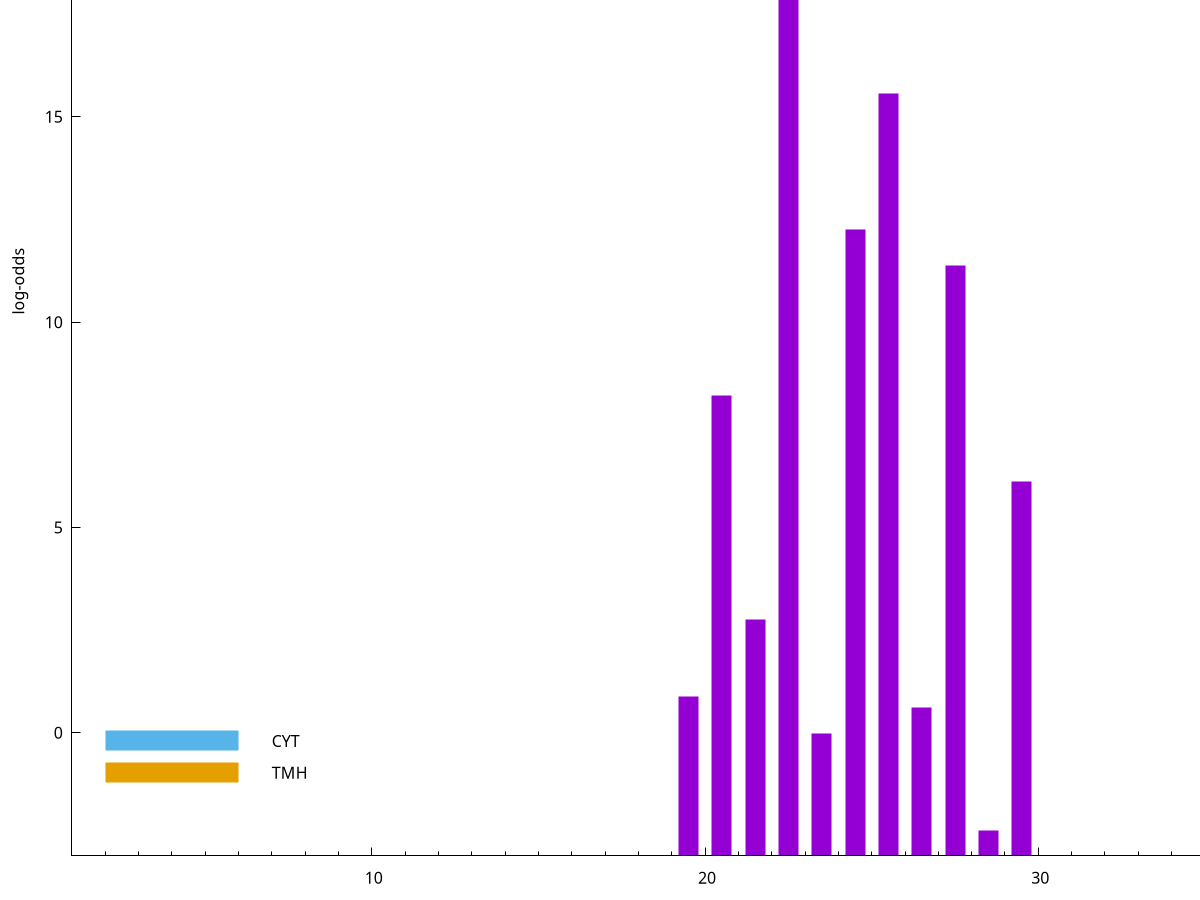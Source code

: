 set title "LipoP predictions for SRR4017837.gff"
set size 2., 1.4
set xrange [1:70] 
set mxtics 10
set yrange [-3:25]
set y2range [0:28]
set ylabel "log-odds"
set term postscript eps color solid "Helvetica" 30
set output "SRR4017837.gff22.eps"
set arrow from 2,20.8096 to 6,20.8096 nohead lt 1 lw 20
set label "SpI" at 7,20.8096
set arrow from 2,-0.200913 to 6,-0.200913 nohead lt 3 lw 20
set label "CYT" at 7,-0.200913
set arrow from 2,-0.971285 to 6,-0.971285 nohead lt 4 lw 20
set label "TMH" at 7,-0.971285
set arrow from 2,20.8096 to 6,20.8096 nohead lt 1 lw 20
set label "SpI" at 7,20.8096
# NOTE: The scores below are the log-odds scores with the threshold
# NOTE: subtracted (a hack to make gnuplot make the histogram all
# NOTE: look nice).
plot "-" axes x1y2 title "" with impulses lt 1 lw 20
22.500000 23.764500
25.500000 18.568700
24.500000 15.248800
27.500000 14.388400
20.500000 11.207610
29.500000 9.119260
21.500000 5.766400
19.500000 3.889944
26.500000 3.614816
23.500000 2.979293
28.500000 0.608780
e
exit

